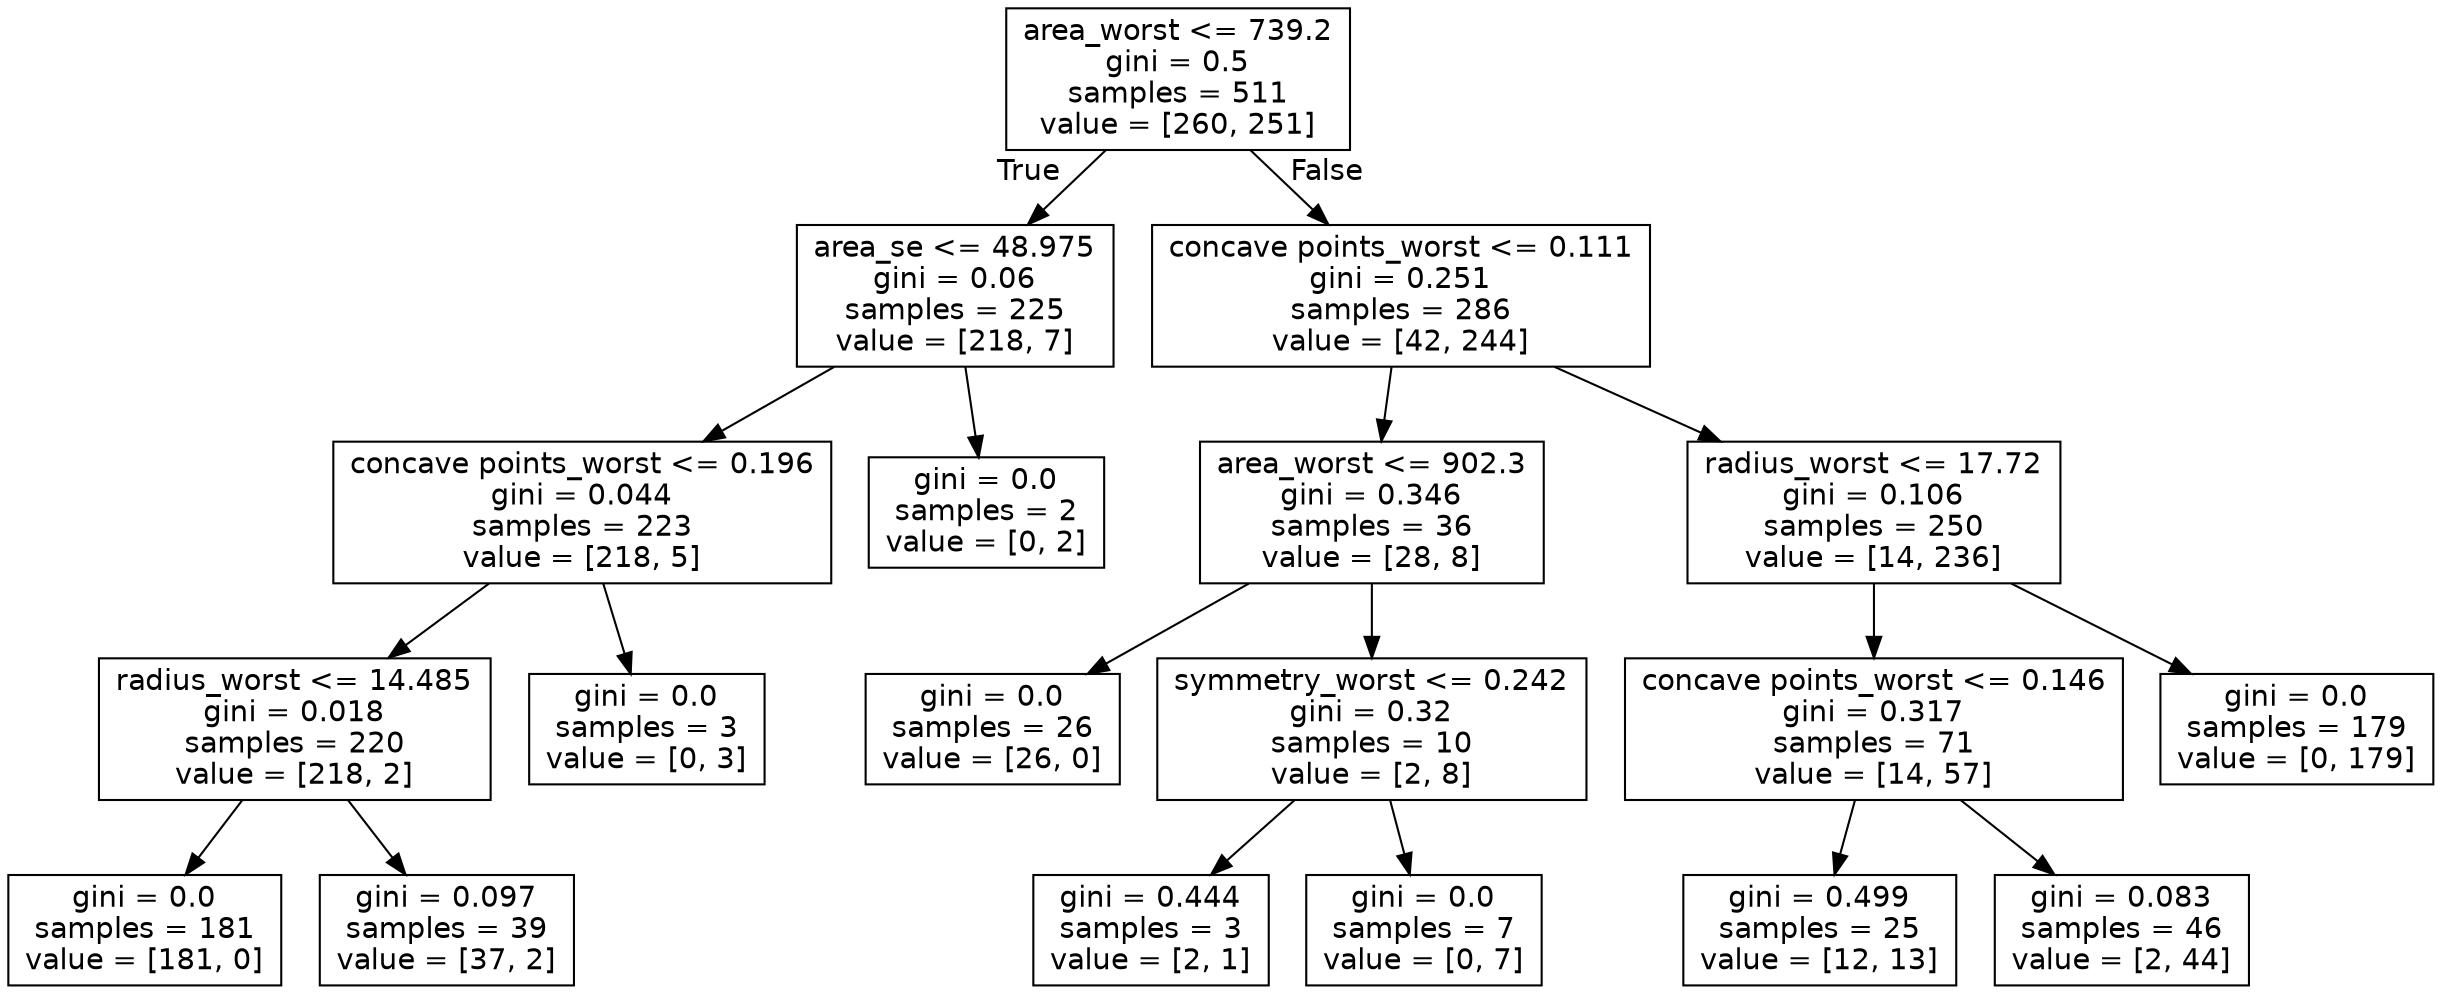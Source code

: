 digraph Tree {
node [shape=box, fontname="helvetica"] ;
edge [fontname="helvetica"] ;
0 [label="area_worst <= 739.2\ngini = 0.5\nsamples = 511\nvalue = [260, 251]"] ;
1 [label="area_se <= 48.975\ngini = 0.06\nsamples = 225\nvalue = [218, 7]"] ;
0 -> 1 [labeldistance=2.5, labelangle=45, headlabel="True"] ;
2 [label="concave points_worst <= 0.196\ngini = 0.044\nsamples = 223\nvalue = [218, 5]"] ;
1 -> 2 ;
3 [label="radius_worst <= 14.485\ngini = 0.018\nsamples = 220\nvalue = [218, 2]"] ;
2 -> 3 ;
4 [label="gini = 0.0\nsamples = 181\nvalue = [181, 0]"] ;
3 -> 4 ;
5 [label="gini = 0.097\nsamples = 39\nvalue = [37, 2]"] ;
3 -> 5 ;
6 [label="gini = 0.0\nsamples = 3\nvalue = [0, 3]"] ;
2 -> 6 ;
7 [label="gini = 0.0\nsamples = 2\nvalue = [0, 2]"] ;
1 -> 7 ;
8 [label="concave points_worst <= 0.111\ngini = 0.251\nsamples = 286\nvalue = [42, 244]"] ;
0 -> 8 [labeldistance=2.5, labelangle=-45, headlabel="False"] ;
9 [label="area_worst <= 902.3\ngini = 0.346\nsamples = 36\nvalue = [28, 8]"] ;
8 -> 9 ;
10 [label="gini = 0.0\nsamples = 26\nvalue = [26, 0]"] ;
9 -> 10 ;
11 [label="symmetry_worst <= 0.242\ngini = 0.32\nsamples = 10\nvalue = [2, 8]"] ;
9 -> 11 ;
12 [label="gini = 0.444\nsamples = 3\nvalue = [2, 1]"] ;
11 -> 12 ;
13 [label="gini = 0.0\nsamples = 7\nvalue = [0, 7]"] ;
11 -> 13 ;
14 [label="radius_worst <= 17.72\ngini = 0.106\nsamples = 250\nvalue = [14, 236]"] ;
8 -> 14 ;
15 [label="concave points_worst <= 0.146\ngini = 0.317\nsamples = 71\nvalue = [14, 57]"] ;
14 -> 15 ;
16 [label="gini = 0.499\nsamples = 25\nvalue = [12, 13]"] ;
15 -> 16 ;
17 [label="gini = 0.083\nsamples = 46\nvalue = [2, 44]"] ;
15 -> 17 ;
18 [label="gini = 0.0\nsamples = 179\nvalue = [0, 179]"] ;
14 -> 18 ;
}